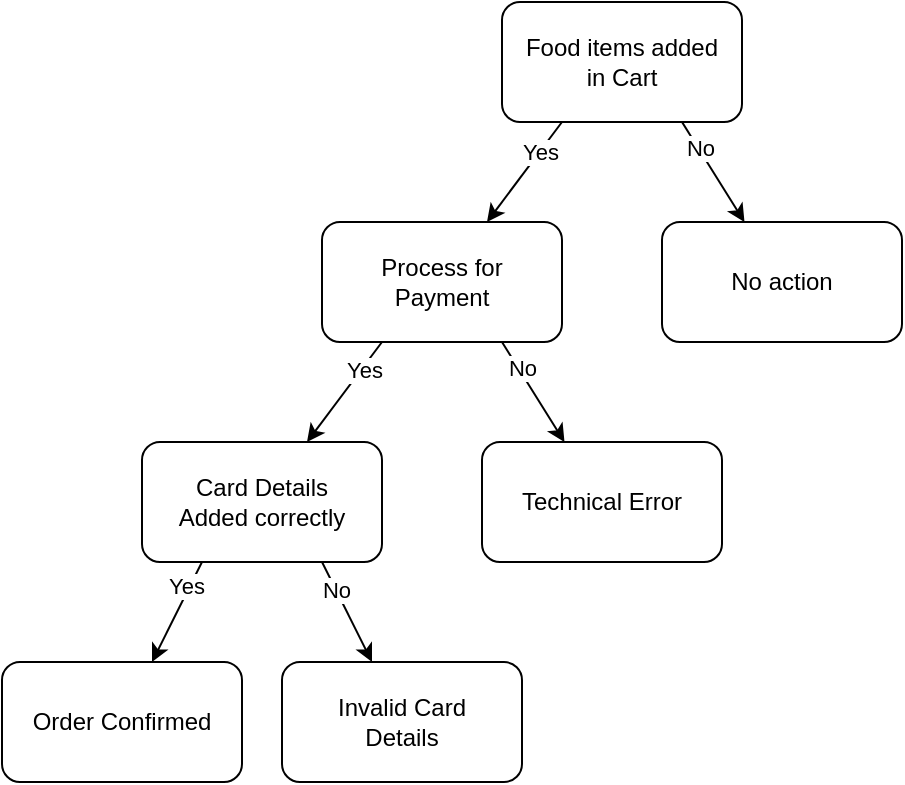 <mxfile version="18.1.1" type="device"><diagram id="8IIQT7pgj8Fjvu2maUT6" name="Page-1"><mxGraphModel dx="796" dy="432" grid="1" gridSize="10" guides="1" tooltips="1" connect="1" arrows="1" fold="1" page="1" pageScale="1" pageWidth="827" pageHeight="1169" math="0" shadow="0"><root><mxCell id="0"/><mxCell id="1" parent="0"/><mxCell id="8WEl6Hoa7YdmA3mzLxpU-1" value="Food items added&lt;br&gt;in Cart" style="rounded=1;whiteSpace=wrap;html=1;" vertex="1" parent="1"><mxGeometry x="340" y="40" width="120" height="60" as="geometry"/></mxCell><mxCell id="8WEl6Hoa7YdmA3mzLxpU-2" value="" style="endArrow=classic;html=1;rounded=0;exitX=0.25;exitY=1;exitDx=0;exitDy=0;" edge="1" parent="1" source="8WEl6Hoa7YdmA3mzLxpU-1" target="8WEl6Hoa7YdmA3mzLxpU-3"><mxGeometry width="50" height="50" relative="1" as="geometry"><mxPoint x="380" y="240" as="sourcePoint"/><mxPoint x="430" y="190" as="targetPoint"/></mxGeometry></mxCell><mxCell id="8WEl6Hoa7YdmA3mzLxpU-6" value="Yes" style="edgeLabel;html=1;align=center;verticalAlign=middle;resizable=0;points=[];" vertex="1" connectable="0" parent="8WEl6Hoa7YdmA3mzLxpU-2"><mxGeometry x="-0.405" relative="1" as="geometry"><mxPoint as="offset"/></mxGeometry></mxCell><mxCell id="8WEl6Hoa7YdmA3mzLxpU-3" value="Process for&lt;br&gt;Payment" style="rounded=1;whiteSpace=wrap;html=1;" vertex="1" parent="1"><mxGeometry x="250" y="150" width="120" height="60" as="geometry"/></mxCell><mxCell id="8WEl6Hoa7YdmA3mzLxpU-4" value="" style="endArrow=classic;html=1;rounded=0;exitX=0.75;exitY=1;exitDx=0;exitDy=0;" edge="1" parent="1" source="8WEl6Hoa7YdmA3mzLxpU-1" target="8WEl6Hoa7YdmA3mzLxpU-5"><mxGeometry width="50" height="50" relative="1" as="geometry"><mxPoint x="380" y="240" as="sourcePoint"/><mxPoint x="430" y="190" as="targetPoint"/></mxGeometry></mxCell><mxCell id="8WEl6Hoa7YdmA3mzLxpU-7" value="No" style="edgeLabel;html=1;align=center;verticalAlign=middle;resizable=0;points=[];" vertex="1" connectable="0" parent="8WEl6Hoa7YdmA3mzLxpU-4"><mxGeometry x="-0.511" relative="1" as="geometry"><mxPoint x="1" as="offset"/></mxGeometry></mxCell><mxCell id="8WEl6Hoa7YdmA3mzLxpU-5" value="No action" style="rounded=1;whiteSpace=wrap;html=1;" vertex="1" parent="1"><mxGeometry x="420" y="150" width="120" height="60" as="geometry"/></mxCell><mxCell id="8WEl6Hoa7YdmA3mzLxpU-8" value="" style="endArrow=classic;html=1;rounded=0;exitX=0.25;exitY=1;exitDx=0;exitDy=0;" edge="1" parent="1" source="8WEl6Hoa7YdmA3mzLxpU-3" target="8WEl6Hoa7YdmA3mzLxpU-9"><mxGeometry width="50" height="50" relative="1" as="geometry"><mxPoint x="380" y="240" as="sourcePoint"/><mxPoint x="430" y="190" as="targetPoint"/></mxGeometry></mxCell><mxCell id="8WEl6Hoa7YdmA3mzLxpU-12" value="Yes" style="edgeLabel;html=1;align=center;verticalAlign=middle;resizable=0;points=[];" vertex="1" connectable="0" parent="8WEl6Hoa7YdmA3mzLxpU-8"><mxGeometry x="-0.469" y="1" relative="1" as="geometry"><mxPoint as="offset"/></mxGeometry></mxCell><mxCell id="8WEl6Hoa7YdmA3mzLxpU-9" value="Card Details&lt;br&gt;Added correctly" style="rounded=1;whiteSpace=wrap;html=1;" vertex="1" parent="1"><mxGeometry x="160" y="260" width="120" height="60" as="geometry"/></mxCell><mxCell id="8WEl6Hoa7YdmA3mzLxpU-10" value="" style="endArrow=classic;html=1;rounded=0;exitX=0.75;exitY=1;exitDx=0;exitDy=0;" edge="1" parent="1" source="8WEl6Hoa7YdmA3mzLxpU-3" target="8WEl6Hoa7YdmA3mzLxpU-11"><mxGeometry width="50" height="50" relative="1" as="geometry"><mxPoint x="380" y="240" as="sourcePoint"/><mxPoint x="430" y="190" as="targetPoint"/></mxGeometry></mxCell><mxCell id="8WEl6Hoa7YdmA3mzLxpU-13" value="No" style="edgeLabel;html=1;align=center;verticalAlign=middle;resizable=0;points=[];" vertex="1" connectable="0" parent="8WEl6Hoa7YdmA3mzLxpU-10"><mxGeometry x="-0.464" y="1" relative="1" as="geometry"><mxPoint as="offset"/></mxGeometry></mxCell><mxCell id="8WEl6Hoa7YdmA3mzLxpU-11" value="Technical Error" style="rounded=1;whiteSpace=wrap;html=1;" vertex="1" parent="1"><mxGeometry x="330" y="260" width="120" height="60" as="geometry"/></mxCell><mxCell id="8WEl6Hoa7YdmA3mzLxpU-14" value="" style="endArrow=classic;html=1;rounded=0;exitX=0.25;exitY=1;exitDx=0;exitDy=0;" edge="1" parent="1" source="8WEl6Hoa7YdmA3mzLxpU-9" target="8WEl6Hoa7YdmA3mzLxpU-15"><mxGeometry width="50" height="50" relative="1" as="geometry"><mxPoint x="380" y="330" as="sourcePoint"/><mxPoint x="430" y="280" as="targetPoint"/></mxGeometry></mxCell><mxCell id="8WEl6Hoa7YdmA3mzLxpU-16" value="Yes" style="edgeLabel;html=1;align=center;verticalAlign=middle;resizable=0;points=[];" vertex="1" connectable="0" parent="8WEl6Hoa7YdmA3mzLxpU-14"><mxGeometry x="-0.488" y="-2" relative="1" as="geometry"><mxPoint as="offset"/></mxGeometry></mxCell><mxCell id="8WEl6Hoa7YdmA3mzLxpU-15" value="Order Confirmed" style="rounded=1;whiteSpace=wrap;html=1;" vertex="1" parent="1"><mxGeometry x="90" y="370" width="120" height="60" as="geometry"/></mxCell><mxCell id="8WEl6Hoa7YdmA3mzLxpU-17" value="" style="endArrow=classic;html=1;rounded=0;exitX=0.75;exitY=1;exitDx=0;exitDy=0;" edge="1" parent="1" source="8WEl6Hoa7YdmA3mzLxpU-9" target="8WEl6Hoa7YdmA3mzLxpU-18"><mxGeometry width="50" height="50" relative="1" as="geometry"><mxPoint x="380" y="330" as="sourcePoint"/><mxPoint x="430" y="280" as="targetPoint"/></mxGeometry></mxCell><mxCell id="8WEl6Hoa7YdmA3mzLxpU-19" value="No" style="edgeLabel;html=1;align=center;verticalAlign=middle;resizable=0;points=[];" vertex="1" connectable="0" parent="8WEl6Hoa7YdmA3mzLxpU-17"><mxGeometry x="-0.472" relative="1" as="geometry"><mxPoint as="offset"/></mxGeometry></mxCell><mxCell id="8WEl6Hoa7YdmA3mzLxpU-18" value="Invalid Card&lt;br&gt;Details" style="rounded=1;whiteSpace=wrap;html=1;" vertex="1" parent="1"><mxGeometry x="230" y="370" width="120" height="60" as="geometry"/></mxCell></root></mxGraphModel></diagram></mxfile>